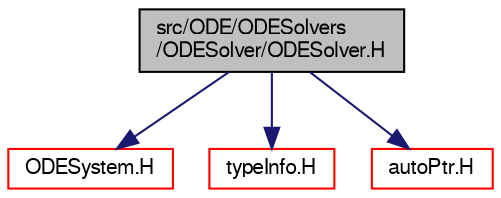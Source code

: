 digraph "src/ODE/ODESolvers/ODESolver/ODESolver.H"
{
  bgcolor="transparent";
  edge [fontname="FreeSans",fontsize="10",labelfontname="FreeSans",labelfontsize="10"];
  node [fontname="FreeSans",fontsize="10",shape=record];
  Node0 [label="src/ODE/ODESolvers\l/ODESolver/ODESolver.H",height=0.2,width=0.4,color="black", fillcolor="grey75", style="filled", fontcolor="black"];
  Node0 -> Node1 [color="midnightblue",fontsize="10",style="solid",fontname="FreeSans"];
  Node1 [label="ODESystem.H",height=0.2,width=0.4,color="red",URL="$a08366.html"];
  Node0 -> Node92 [color="midnightblue",fontsize="10",style="solid",fontname="FreeSans"];
  Node92 [label="typeInfo.H",height=0.2,width=0.4,color="red",URL="$a09341.html"];
  Node0 -> Node54 [color="midnightblue",fontsize="10",style="solid",fontname="FreeSans"];
  Node54 [label="autoPtr.H",height=0.2,width=0.4,color="red",URL="$a11078.html"];
}
